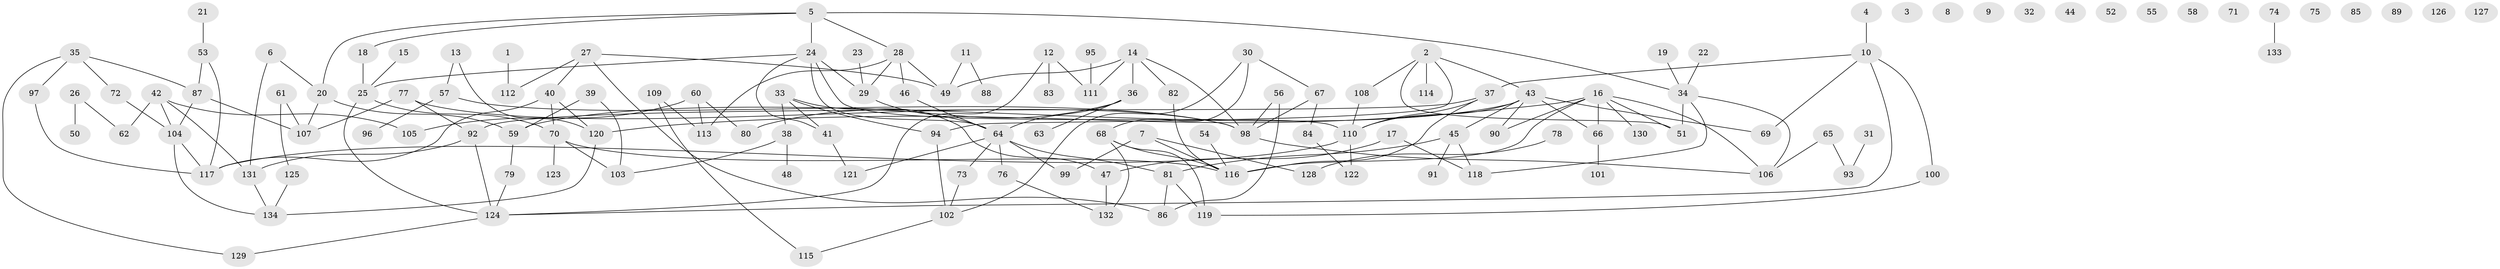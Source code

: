 // Generated by graph-tools (version 1.1) at 2025/49/03/09/25 03:49:14]
// undirected, 134 vertices, 175 edges
graph export_dot {
graph [start="1"]
  node [color=gray90,style=filled];
  1;
  2;
  3;
  4;
  5;
  6;
  7;
  8;
  9;
  10;
  11;
  12;
  13;
  14;
  15;
  16;
  17;
  18;
  19;
  20;
  21;
  22;
  23;
  24;
  25;
  26;
  27;
  28;
  29;
  30;
  31;
  32;
  33;
  34;
  35;
  36;
  37;
  38;
  39;
  40;
  41;
  42;
  43;
  44;
  45;
  46;
  47;
  48;
  49;
  50;
  51;
  52;
  53;
  54;
  55;
  56;
  57;
  58;
  59;
  60;
  61;
  62;
  63;
  64;
  65;
  66;
  67;
  68;
  69;
  70;
  71;
  72;
  73;
  74;
  75;
  76;
  77;
  78;
  79;
  80;
  81;
  82;
  83;
  84;
  85;
  86;
  87;
  88;
  89;
  90;
  91;
  92;
  93;
  94;
  95;
  96;
  97;
  98;
  99;
  100;
  101;
  102;
  103;
  104;
  105;
  106;
  107;
  108;
  109;
  110;
  111;
  112;
  113;
  114;
  115;
  116;
  117;
  118;
  119;
  120;
  121;
  122;
  123;
  124;
  125;
  126;
  127;
  128;
  129;
  130;
  131;
  132;
  133;
  134;
  1 -- 112;
  2 -- 43;
  2 -- 51;
  2 -- 94;
  2 -- 108;
  2 -- 114;
  4 -- 10;
  5 -- 18;
  5 -- 20;
  5 -- 24;
  5 -- 28;
  5 -- 34;
  6 -- 20;
  6 -- 131;
  7 -- 99;
  7 -- 116;
  7 -- 128;
  10 -- 37;
  10 -- 69;
  10 -- 100;
  10 -- 124;
  11 -- 49;
  11 -- 88;
  12 -- 83;
  12 -- 111;
  12 -- 124;
  13 -- 57;
  13 -- 120;
  14 -- 36;
  14 -- 49;
  14 -- 82;
  14 -- 98;
  14 -- 111;
  15 -- 25;
  16 -- 51;
  16 -- 66;
  16 -- 90;
  16 -- 106;
  16 -- 116;
  16 -- 120;
  16 -- 130;
  17 -- 47;
  17 -- 118;
  18 -- 25;
  19 -- 34;
  20 -- 59;
  20 -- 107;
  21 -- 53;
  22 -- 34;
  23 -- 29;
  24 -- 25;
  24 -- 29;
  24 -- 41;
  24 -- 64;
  24 -- 110;
  25 -- 70;
  25 -- 124;
  26 -- 50;
  26 -- 62;
  27 -- 40;
  27 -- 49;
  27 -- 86;
  27 -- 112;
  28 -- 29;
  28 -- 46;
  28 -- 49;
  28 -- 113;
  29 -- 64;
  30 -- 67;
  30 -- 68;
  30 -- 102;
  31 -- 93;
  33 -- 38;
  33 -- 41;
  33 -- 47;
  33 -- 94;
  34 -- 51;
  34 -- 106;
  34 -- 118;
  35 -- 72;
  35 -- 87;
  35 -- 97;
  35 -- 129;
  36 -- 63;
  36 -- 64;
  36 -- 80;
  37 -- 92;
  37 -- 110;
  37 -- 116;
  38 -- 48;
  38 -- 103;
  39 -- 59;
  39 -- 103;
  40 -- 70;
  40 -- 117;
  40 -- 120;
  41 -- 121;
  42 -- 62;
  42 -- 104;
  42 -- 105;
  42 -- 131;
  43 -- 45;
  43 -- 59;
  43 -- 66;
  43 -- 69;
  43 -- 90;
  43 -- 110;
  45 -- 81;
  45 -- 91;
  45 -- 118;
  46 -- 64;
  47 -- 132;
  53 -- 87;
  53 -- 117;
  54 -- 116;
  56 -- 86;
  56 -- 98;
  57 -- 96;
  57 -- 98;
  59 -- 79;
  60 -- 80;
  60 -- 105;
  60 -- 113;
  61 -- 107;
  61 -- 125;
  64 -- 73;
  64 -- 76;
  64 -- 81;
  64 -- 99;
  64 -- 121;
  65 -- 93;
  65 -- 106;
  66 -- 101;
  67 -- 84;
  67 -- 98;
  68 -- 116;
  68 -- 119;
  68 -- 132;
  70 -- 103;
  70 -- 116;
  70 -- 123;
  72 -- 104;
  73 -- 102;
  74 -- 133;
  76 -- 132;
  77 -- 92;
  77 -- 98;
  77 -- 107;
  78 -- 128;
  79 -- 124;
  81 -- 86;
  81 -- 119;
  82 -- 116;
  84 -- 122;
  87 -- 104;
  87 -- 107;
  92 -- 124;
  92 -- 131;
  94 -- 102;
  95 -- 111;
  97 -- 117;
  98 -- 106;
  100 -- 119;
  102 -- 115;
  104 -- 117;
  104 -- 134;
  108 -- 110;
  109 -- 113;
  109 -- 115;
  110 -- 117;
  110 -- 122;
  120 -- 134;
  124 -- 129;
  125 -- 134;
  131 -- 134;
}
